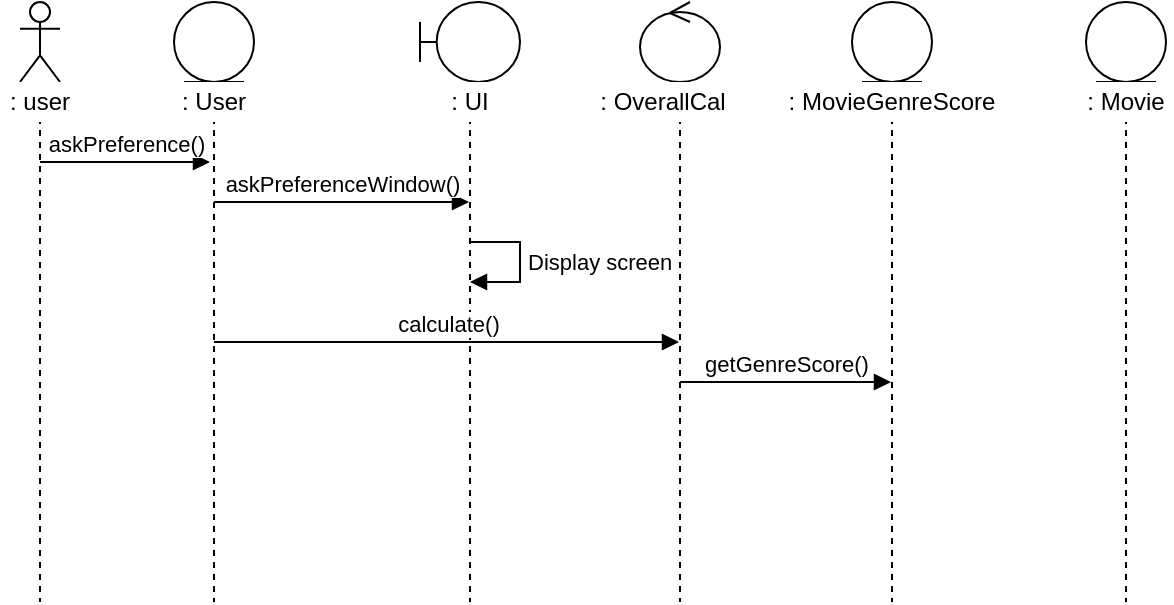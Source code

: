 <mxfile version="14.6.0" type="device" pages="2"><diagram id="moom2gVjOwOeXdbiakgf" name="Page-1"><mxGraphModel dx="601" dy="404" grid="1" gridSize="10" guides="1" tooltips="1" connect="1" arrows="1" fold="1" page="1" pageScale="1" pageWidth="827" pageHeight="1169" math="0" shadow="0"><root><mxCell id="0"/><mxCell id="1" parent="0"/><mxCell id="11w9PNeg1Hz6SsXxmqC0-40" value="" style="shape=umlLifeline;participant=umlEntity;perimeter=lifelinePerimeter;whiteSpace=wrap;html=1;container=1;collapsible=0;recursiveResize=0;verticalAlign=top;spacingTop=36;outlineConnect=0;fillColor=#FFFFFF;" parent="1" vertex="1"><mxGeometry x="653" y="50" width="40" height="300" as="geometry"/></mxCell><mxCell id="11w9PNeg1Hz6SsXxmqC0-39" value="" style="shape=umlLifeline;participant=umlControl;perimeter=lifelinePerimeter;whiteSpace=wrap;html=1;container=1;collapsible=0;recursiveResize=0;verticalAlign=top;spacingTop=36;outlineConnect=0;fillColor=#FFFFFF;" parent="1" vertex="1"><mxGeometry x="430" y="50" width="40" height="300" as="geometry"/></mxCell><mxCell id="11w9PNeg1Hz6SsXxmqC0-2" value="" style="shape=umlLifeline;participant=umlActor;perimeter=lifelinePerimeter;whiteSpace=wrap;html=1;container=1;collapsible=0;recursiveResize=0;verticalAlign=top;spacingTop=36;outlineConnect=0;" parent="1" vertex="1"><mxGeometry x="120" y="50" width="20" height="300" as="geometry"/></mxCell><mxCell id="11w9PNeg1Hz6SsXxmqC0-4" value="" style="shape=umlLifeline;participant=umlBoundary;perimeter=lifelinePerimeter;whiteSpace=wrap;html=1;container=1;collapsible=0;recursiveResize=0;verticalAlign=top;spacingTop=36;outlineConnect=0;size=40;" parent="1" vertex="1"><mxGeometry x="320" y="50" width="50" height="300" as="geometry"/></mxCell><mxCell id="11w9PNeg1Hz6SsXxmqC0-33" value="Display screen" style="edgeStyle=orthogonalEdgeStyle;html=1;align=left;spacingLeft=2;endArrow=block;rounded=0;entryX=1;entryY=0;" parent="11w9PNeg1Hz6SsXxmqC0-4" edge="1"><mxGeometry relative="1" as="geometry"><mxPoint x="25" y="120" as="sourcePoint"/><Array as="points"><mxPoint x="50" y="120"/></Array><mxPoint x="25" y="140" as="targetPoint"/></mxGeometry></mxCell><mxCell id="11w9PNeg1Hz6SsXxmqC0-5" value="askPreference()" style="html=1;verticalAlign=bottom;endArrow=block;" parent="1" source="11w9PNeg1Hz6SsXxmqC0-2" edge="1"><mxGeometry width="80" relative="1" as="geometry"><mxPoint x="130" y="130" as="sourcePoint"/><mxPoint x="215" y="130" as="targetPoint"/></mxGeometry></mxCell><mxCell id="11w9PNeg1Hz6SsXxmqC0-26" value=": OverallCal" style="text;html=1;align=center;verticalAlign=middle;whiteSpace=wrap;rounded=0;fillColor=#FFFFFF;" parent="1" vertex="1"><mxGeometry x="400" y="90" width="83" height="20" as="geometry"/></mxCell><mxCell id="11w9PNeg1Hz6SsXxmqC0-27" value=": user" style="text;html=1;align=center;verticalAlign=middle;whiteSpace=wrap;rounded=0;fillColor=#FFFFFF;" parent="1" vertex="1"><mxGeometry x="110" y="90" width="40" height="20" as="geometry"/></mxCell><mxCell id="11w9PNeg1Hz6SsXxmqC0-31" value=": Movie" style="text;html=1;align=center;verticalAlign=middle;whiteSpace=wrap;rounded=0;fillColor=#FFFFFF;" parent="1" vertex="1"><mxGeometry x="650" y="90" width="46" height="20" as="geometry"/></mxCell><mxCell id="11w9PNeg1Hz6SsXxmqC0-37" value="" style="shape=umlLifeline;participant=umlEntity;perimeter=lifelinePerimeter;whiteSpace=wrap;html=1;container=1;collapsible=0;recursiveResize=0;verticalAlign=top;spacingTop=36;outlineConnect=0;fillColor=#FFFFFF;" parent="1" vertex="1"><mxGeometry x="197" y="50" width="40" height="300" as="geometry"/></mxCell><mxCell id="11w9PNeg1Hz6SsXxmqC0-38" value="" style="shape=umlLifeline;participant=umlEntity;perimeter=lifelinePerimeter;whiteSpace=wrap;html=1;container=1;collapsible=0;recursiveResize=0;verticalAlign=top;spacingTop=36;outlineConnect=0;fillColor=#FFFFFF;" parent="1" vertex="1"><mxGeometry x="536" y="50" width="40" height="300" as="geometry"/></mxCell><mxCell id="11w9PNeg1Hz6SsXxmqC0-28" value=": MovieGenreScore" style="text;html=1;align=center;verticalAlign=middle;whiteSpace=wrap;rounded=0;fillColor=#FFFFFF;" parent="1" vertex="1"><mxGeometry x="496" y="90" width="120" height="20" as="geometry"/></mxCell><mxCell id="11w9PNeg1Hz6SsXxmqC0-24" value=": UI" style="text;html=1;align=center;verticalAlign=middle;whiteSpace=wrap;rounded=0;fillColor=#FFFFFF;" parent="1" vertex="1"><mxGeometry x="325" y="90" width="40" height="20" as="geometry"/></mxCell><mxCell id="11w9PNeg1Hz6SsXxmqC0-41" value="askPreferenceWindow()" style="html=1;verticalAlign=bottom;endArrow=block;" parent="1" target="11w9PNeg1Hz6SsXxmqC0-4" edge="1"><mxGeometry width="80" relative="1" as="geometry"><mxPoint x="217" y="150" as="sourcePoint"/><mxPoint x="320" y="150" as="targetPoint"/></mxGeometry></mxCell><mxCell id="11w9PNeg1Hz6SsXxmqC0-42" value="calculate()" style="html=1;verticalAlign=bottom;endArrow=block;" parent="1" source="11w9PNeg1Hz6SsXxmqC0-37" target="11w9PNeg1Hz6SsXxmqC0-39" edge="1"><mxGeometry width="80" relative="1" as="geometry"><mxPoint x="245" y="220" as="sourcePoint"/><mxPoint x="325" y="220" as="targetPoint"/><Array as="points"><mxPoint x="300" y="220"/></Array></mxGeometry></mxCell><mxCell id="11w9PNeg1Hz6SsXxmqC0-43" value="getGenreScore()" style="html=1;verticalAlign=bottom;endArrow=block;" parent="1" source="11w9PNeg1Hz6SsXxmqC0-39" target="11w9PNeg1Hz6SsXxmqC0-38" edge="1"><mxGeometry width="80" relative="1" as="geometry"><mxPoint x="456" y="260" as="sourcePoint"/><mxPoint x="536" y="260" as="targetPoint"/><Array as="points"><mxPoint x="528" y="240"/></Array></mxGeometry></mxCell><mxCell id="11w9PNeg1Hz6SsXxmqC0-22" value=": User" style="text;html=1;align=center;verticalAlign=middle;whiteSpace=wrap;rounded=0;fillColor=#FFFFFF;" parent="1" vertex="1"><mxGeometry x="197" y="90" width="40" height="20" as="geometry"/></mxCell></root></mxGraphModel></diagram><diagram id="bUdCp5hEwdxCtJjyXvVY" name="Page-2"><mxGraphModel dx="601" dy="436" grid="1" gridSize="10" guides="1" tooltips="1" connect="1" arrows="1" fold="1" page="1" pageScale="1" pageWidth="827" pageHeight="1169" math="0" shadow="0"><root><mxCell id="PX8MUHgN_IBBekEYYSFn-0"/><mxCell id="PX8MUHgN_IBBekEYYSFn-1" parent="PX8MUHgN_IBBekEYYSFn-0"/><mxCell id="PX8MUHgN_IBBekEYYSFn-2" value="User" style="swimlane;fontStyle=3;align=center;verticalAlign=top;childLayout=stackLayout;horizontal=1;startSize=26;horizontalStack=0;resizeParent=1;resizeLast=0;collapsible=1;marginBottom=0;rounded=0;shadow=0;strokeWidth=1;" vertex="1" parent="PX8MUHgN_IBBekEYYSFn-1"><mxGeometry x="70" y="257" width="210" height="242" as="geometry"><mxRectangle x="230" y="140" width="160" height="26" as="alternateBounds"/></mxGeometry></mxCell><mxCell id="PX8MUHgN_IBBekEYYSFn-3" value="- id : String" style="text;align=left;verticalAlign=top;spacingLeft=4;spacingRight=4;overflow=hidden;rotatable=0;points=[[0,0.5],[1,0.5]];portConstraint=eastwest;" vertex="1" parent="PX8MUHgN_IBBekEYYSFn-2"><mxGeometry y="26" width="210" height="26" as="geometry"/></mxCell><mxCell id="PX8MUHgN_IBBekEYYSFn-4" value="- name : String" style="text;align=left;verticalAlign=top;spacingLeft=4;spacingRight=4;overflow=hidden;rotatable=0;points=[[0,0.5],[1,0.5]];portConstraint=eastwest;rounded=0;shadow=0;html=0;" vertex="1" parent="PX8MUHgN_IBBekEYYSFn-2"><mxGeometry y="52" width="210" height="26" as="geometry"/></mxCell><mxCell id="PX8MUHgN_IBBekEYYSFn-5" value="- userGenreScore : ArrayList&lt;Integer&gt;" style="text;align=left;verticalAlign=top;spacingLeft=4;spacingRight=4;overflow=hidden;rotatable=0;points=[[0,0.5],[1,0.5]];portConstraint=eastwest;rounded=0;shadow=0;html=0;" vertex="1" parent="PX8MUHgN_IBBekEYYSFn-2"><mxGeometry y="78" width="210" height="26" as="geometry"/></mxCell><mxCell id="PX8MUHgN_IBBekEYYSFn-6" value="- movieList : ArrayList&lt;Integer&gt;" style="text;align=left;verticalAlign=top;spacingLeft=4;spacingRight=4;overflow=hidden;rotatable=0;points=[[0,0.5],[1,0.5]];portConstraint=eastwest;rounded=0;shadow=0;html=0;" vertex="1" parent="PX8MUHgN_IBBekEYYSFn-2"><mxGeometry y="104" width="210" height="26" as="geometry"/></mxCell><mxCell id="PX8MUHgN_IBBekEYYSFn-7" value="" style="line;html=1;strokeWidth=1;align=left;verticalAlign=middle;spacingTop=-1;spacingLeft=3;spacingRight=3;rotatable=0;labelPosition=right;points=[];portConstraint=eastwest;" vertex="1" parent="PX8MUHgN_IBBekEYYSFn-2"><mxGeometry y="130" width="210" height="8" as="geometry"/></mxCell><mxCell id="PX8MUHgN_IBBekEYYSFn-8" value="+String getId()" style="text;align=left;verticalAlign=top;spacingLeft=4;spacingRight=4;overflow=hidden;rotatable=0;points=[[0,0.5],[1,0.5]];portConstraint=eastwest;" vertex="1" parent="PX8MUHgN_IBBekEYYSFn-2"><mxGeometry y="138" width="210" height="26" as="geometry"/></mxCell><mxCell id="PX8MUHgN_IBBekEYYSFn-9" value="+String getName()" style="text;align=left;verticalAlign=top;spacingLeft=4;spacingRight=4;overflow=hidden;rotatable=0;points=[[0,0.5],[1,0.5]];portConstraint=eastwest;" vertex="1" parent="PX8MUHgN_IBBekEYYSFn-2"><mxGeometry y="164" width="210" height="26" as="geometry"/></mxCell><mxCell id="PX8MUHgN_IBBekEYYSFn-10" value="+ boolean askPreference()" style="text;align=left;verticalAlign=top;spacingLeft=4;spacingRight=4;overflow=hidden;rotatable=0;points=[[0,0.5],[1,0.5]];portConstraint=eastwest;" vertex="1" parent="PX8MUHgN_IBBekEYYSFn-2"><mxGeometry y="190" width="210" height="26" as="geometry"/></mxCell><mxCell id="PX8MUHgN_IBBekEYYSFn-35" value="+ void setMovieList()" style="text;align=left;verticalAlign=top;spacingLeft=4;spacingRight=4;overflow=hidden;rotatable=0;points=[[0,0.5],[1,0.5]];portConstraint=eastwest;" vertex="1" parent="PX8MUHgN_IBBekEYYSFn-2"><mxGeometry y="216" width="210" height="26" as="geometry"/></mxCell><mxCell id="PX8MUHgN_IBBekEYYSFn-11" value="Movie" style="swimlane;fontStyle=1;align=center;verticalAlign=top;childLayout=stackLayout;horizontal=1;startSize=26;horizontalStack=0;resizeParent=1;resizeLast=0;collapsible=1;marginBottom=0;rounded=0;shadow=0;strokeWidth=1;" vertex="1" parent="PX8MUHgN_IBBekEYYSFn-1"><mxGeometry x="610" y="257" width="200" height="193" as="geometry"><mxRectangle x="550" y="140" width="160" height="26" as="alternateBounds"/></mxGeometry></mxCell><mxCell id="PX8MUHgN_IBBekEYYSFn-12" value="- moiveId : int&#10;" style="text;align=left;verticalAlign=top;spacingLeft=4;spacingRight=4;overflow=hidden;rotatable=0;points=[[0,0.5],[1,0.5]];portConstraint=eastwest;rounded=0;shadow=0;html=0;" vertex="1" parent="PX8MUHgN_IBBekEYYSFn-11"><mxGeometry y="26" width="200" height="26" as="geometry"/></mxCell><mxCell id="PX8MUHgN_IBBekEYYSFn-13" value="- title : String" style="text;align=left;verticalAlign=top;spacingLeft=4;spacingRight=4;overflow=hidden;rotatable=0;points=[[0,0.5],[1,0.5]];portConstraint=eastwest;" vertex="1" parent="PX8MUHgN_IBBekEYYSFn-11"><mxGeometry y="52" width="200" height="26" as="geometry"/></mxCell><mxCell id="PX8MUHgN_IBBekEYYSFn-14" value="- genreId : ArrayList&lt;Integer&gt;&#10;" style="text;align=left;verticalAlign=top;spacingLeft=4;spacingRight=4;overflow=hidden;rotatable=0;points=[[0,0.5],[1,0.5]];portConstraint=eastwest;rounded=0;shadow=0;html=0;" vertex="1" parent="PX8MUHgN_IBBekEYYSFn-11"><mxGeometry y="78" width="200" height="26" as="geometry"/></mxCell><mxCell id="PX8MUHgN_IBBekEYYSFn-16" value="" style="line;strokeWidth=1;fillColor=none;align=left;verticalAlign=middle;spacingTop=-1;spacingLeft=3;spacingRight=3;rotatable=0;labelPosition=right;points=[];portConstraint=eastwest;" vertex="1" parent="PX8MUHgN_IBBekEYYSFn-11"><mxGeometry y="104" width="200" height="8" as="geometry"/></mxCell><mxCell id="PX8MUHgN_IBBekEYYSFn-17" value="+ int getMovieId()&#10;" style="text;align=left;verticalAlign=top;spacingLeft=4;spacingRight=4;overflow=hidden;rotatable=0;points=[[0,0.5],[1,0.5]];portConstraint=eastwest;rounded=0;shadow=0;html=0;" vertex="1" parent="PX8MUHgN_IBBekEYYSFn-11"><mxGeometry y="112" width="200" height="26" as="geometry"/></mxCell><mxCell id="PX8MUHgN_IBBekEYYSFn-18" value="+ String getTitle()&#10;" style="text;align=left;verticalAlign=top;spacingLeft=4;spacingRight=4;overflow=hidden;rotatable=0;points=[[0,0.5],[1,0.5]];portConstraint=eastwest;rounded=0;shadow=0;html=0;" vertex="1" parent="PX8MUHgN_IBBekEYYSFn-11"><mxGeometry y="138" width="200" height="26" as="geometry"/></mxCell><mxCell id="PX8MUHgN_IBBekEYYSFn-19" value="+ ArrayList&lt;Integer&gt; getGenreId()&#10;" style="text;align=left;verticalAlign=top;spacingLeft=4;spacingRight=4;overflow=hidden;rotatable=0;points=[[0,0.5],[1,0.5]];portConstraint=eastwest;rounded=0;shadow=0;html=0;" vertex="1" parent="PX8MUHgN_IBBekEYYSFn-11"><mxGeometry y="164" width="200" height="26" as="geometry"/></mxCell><mxCell id="PX8MUHgN_IBBekEYYSFn-21" value="MovieGenreScore" style="swimlane;fontStyle=1;align=center;verticalAlign=top;childLayout=stackLayout;horizontal=1;startSize=26;horizontalStack=0;resizeParent=1;resizeParentMax=0;resizeLast=0;collapsible=1;marginBottom=0;" vertex="1" parent="PX8MUHgN_IBBekEYYSFn-1"><mxGeometry x="310" y="257" width="270" height="88" as="geometry"/></mxCell><mxCell id="PX8MUHgN_IBBekEYYSFn-22" value="- genreScore : ArrayList&lt;Integer&gt;" style="text;strokeColor=none;fillColor=none;align=left;verticalAlign=top;spacingLeft=4;spacingRight=4;overflow=hidden;rotatable=0;points=[[0,0.5],[1,0.5]];portConstraint=eastwest;" vertex="1" parent="PX8MUHgN_IBBekEYYSFn-21"><mxGeometry y="26" width="270" height="24" as="geometry"/></mxCell><mxCell id="PX8MUHgN_IBBekEYYSFn-23" value="" style="line;strokeWidth=1;fillColor=none;align=left;verticalAlign=middle;spacingTop=-1;spacingLeft=3;spacingRight=3;rotatable=0;labelPosition=right;points=[];portConstraint=eastwest;" vertex="1" parent="PX8MUHgN_IBBekEYYSFn-21"><mxGeometry y="50" width="270" height="8" as="geometry"/></mxCell><mxCell id="PX8MUHgN_IBBekEYYSFn-24" value="&lt;span style=&quot;color: rgb(0 , 0 , 0) ; font-family: &amp;#34;helvetica&amp;#34; ; font-size: 12px ; font-style: normal ; font-weight: 400 ; letter-spacing: normal ; text-align: left ; text-indent: 0px ; text-transform: none ; word-spacing: 0px ; background-color: rgb(248 , 249 , 250) ; display: inline ; float: none&quot;&gt;&amp;nbsp;+ List&amp;lt;Integer&amp;gt; getGenreScore()&lt;/span&gt;" style="text;whiteSpace=wrap;html=1;" vertex="1" parent="PX8MUHgN_IBBekEYYSFn-21"><mxGeometry y="58" width="270" height="30" as="geometry"/></mxCell><mxCell id="PX8MUHgN_IBBekEYYSFn-25" value="" style="endArrow=none;html=1;exitX=0;exitY=0.5;exitDx=0;exitDy=0;" edge="1" parent="PX8MUHgN_IBBekEYYSFn-1" source="PX8MUHgN_IBBekEYYSFn-13"><mxGeometry width="50" height="50" relative="1" as="geometry"><mxPoint x="570" y="460" as="sourcePoint"/><mxPoint x="580" y="322" as="targetPoint"/></mxGeometry></mxCell><mxCell id="PX8MUHgN_IBBekEYYSFn-26" value="" style="endArrow=none;html=1;exitX=-0.004;exitY=1.056;exitDx=0;exitDy=0;entryX=1.002;entryY=0.75;entryDx=0;entryDy=0;entryPerimeter=0;exitPerimeter=0;" edge="1" parent="PX8MUHgN_IBBekEYYSFn-1" source="PX8MUHgN_IBBekEYYSFn-22" target="PX8MUHgN_IBBekEYYSFn-3"><mxGeometry width="50" height="50" relative="1" as="geometry"><mxPoint x="280" y="260" as="sourcePoint"/><mxPoint x="230" y="319" as="targetPoint"/></mxGeometry></mxCell><mxCell id="PX8MUHgN_IBBekEYYSFn-27" value="UI" style="swimlane;fontStyle=1;align=center;verticalAlign=top;childLayout=stackLayout;horizontal=1;startSize=26;horizontalStack=0;resizeParent=1;resizeParentMax=0;resizeLast=0;collapsible=1;marginBottom=0;" vertex="1" parent="PX8MUHgN_IBBekEYYSFn-1"><mxGeometry x="300" y="480" width="350" height="78" as="geometry"/></mxCell><mxCell id="PX8MUHgN_IBBekEYYSFn-28" value="+ boolean provideMovieInfo(ArrayList&lt;Integer userMovieList)&#10;" style="text;align=left;verticalAlign=top;spacingLeft=4;spacingRight=4;overflow=hidden;rotatable=0;points=[[0,0.5],[1,0.5]];portConstraint=eastwest;" vertex="1" parent="PX8MUHgN_IBBekEYYSFn-27"><mxGeometry y="26" width="350" height="26" as="geometry"/></mxCell><mxCell id="PX8MUHgN_IBBekEYYSFn-29" value="+ ArraList&lt;Integer&gt; askPreferenceWindow()&#10;" style="text;align=left;verticalAlign=top;spacingLeft=4;spacingRight=4;overflow=hidden;rotatable=0;points=[[0,0.5],[1,0.5]];portConstraint=eastwest;" vertex="1" parent="PX8MUHgN_IBBekEYYSFn-27"><mxGeometry y="52" width="350" height="26" as="geometry"/></mxCell><mxCell id="PX8MUHgN_IBBekEYYSFn-30" value="" style="endArrow=none;html=1;entryX=1;entryY=0.231;entryDx=0;entryDy=0;exitX=0;exitY=0.154;exitDx=0;exitDy=0;exitPerimeter=0;entryPerimeter=0;" edge="1" parent="PX8MUHgN_IBBekEYYSFn-1" source="PX8MUHgN_IBBekEYYSFn-28" target="PX8MUHgN_IBBekEYYSFn-35"><mxGeometry width="50" height="50" relative="1" as="geometry"><mxPoint x="322" y="452" as="sourcePoint"/><mxPoint x="300" y="390" as="targetPoint"/></mxGeometry></mxCell><mxCell id="PX8MUHgN_IBBekEYYSFn-31" value="OverallCal" style="swimlane;fontStyle=1;align=center;verticalAlign=top;childLayout=stackLayout;horizontal=1;startSize=26;horizontalStack=0;resizeParent=1;resizeParentMax=0;resizeLast=0;collapsible=1;marginBottom=0;" vertex="1" parent="PX8MUHgN_IBBekEYYSFn-1"><mxGeometry x="305" y="356" width="280" height="94" as="geometry"/></mxCell><mxCell id="PX8MUHgN_IBBekEYYSFn-32" value="+ boolean calculate(List&lt;Integer&gt; userGenreScore)" style="text;align=left;verticalAlign=top;spacingLeft=4;spacingRight=4;overflow=hidden;rotatable=0;points=[[0,0.5],[1,0.5]];portConstraint=eastwest;" vertex="1" parent="PX8MUHgN_IBBekEYYSFn-31"><mxGeometry y="26" width="280" height="26" as="geometry"/></mxCell><mxCell id="PX8MUHgN_IBBekEYYSFn-33" value="- boolean matching(List&lt;Integer&gt; userGenreScore&#10;                      , List&lt;Integer&gt; genreScore)&#10;" style="text;strokeColor=none;fillColor=none;align=left;verticalAlign=top;spacingLeft=4;spacingRight=4;overflow=hidden;rotatable=0;points=[[0,0.5],[1,0.5]];portConstraint=eastwest;" vertex="1" parent="PX8MUHgN_IBBekEYYSFn-31"><mxGeometry y="52" width="280" height="42" as="geometry"/></mxCell><mxCell id="PX8MUHgN_IBBekEYYSFn-34" value="" style="endArrow=none;html=1;entryX=1.003;entryY=0.818;entryDx=0;entryDy=0;exitX=0;exitY=0.5;exitDx=0;exitDy=0;entryPerimeter=0;" edge="1" parent="PX8MUHgN_IBBekEYYSFn-1" source="PX8MUHgN_IBBekEYYSFn-32" target="PX8MUHgN_IBBekEYYSFn-8"><mxGeometry width="50" height="50" relative="1" as="geometry"><mxPoint x="320" y="420.004" as="sourcePoint"/><mxPoint x="290" y="384.0" as="targetPoint"/></mxGeometry></mxCell></root></mxGraphModel></diagram></mxfile>